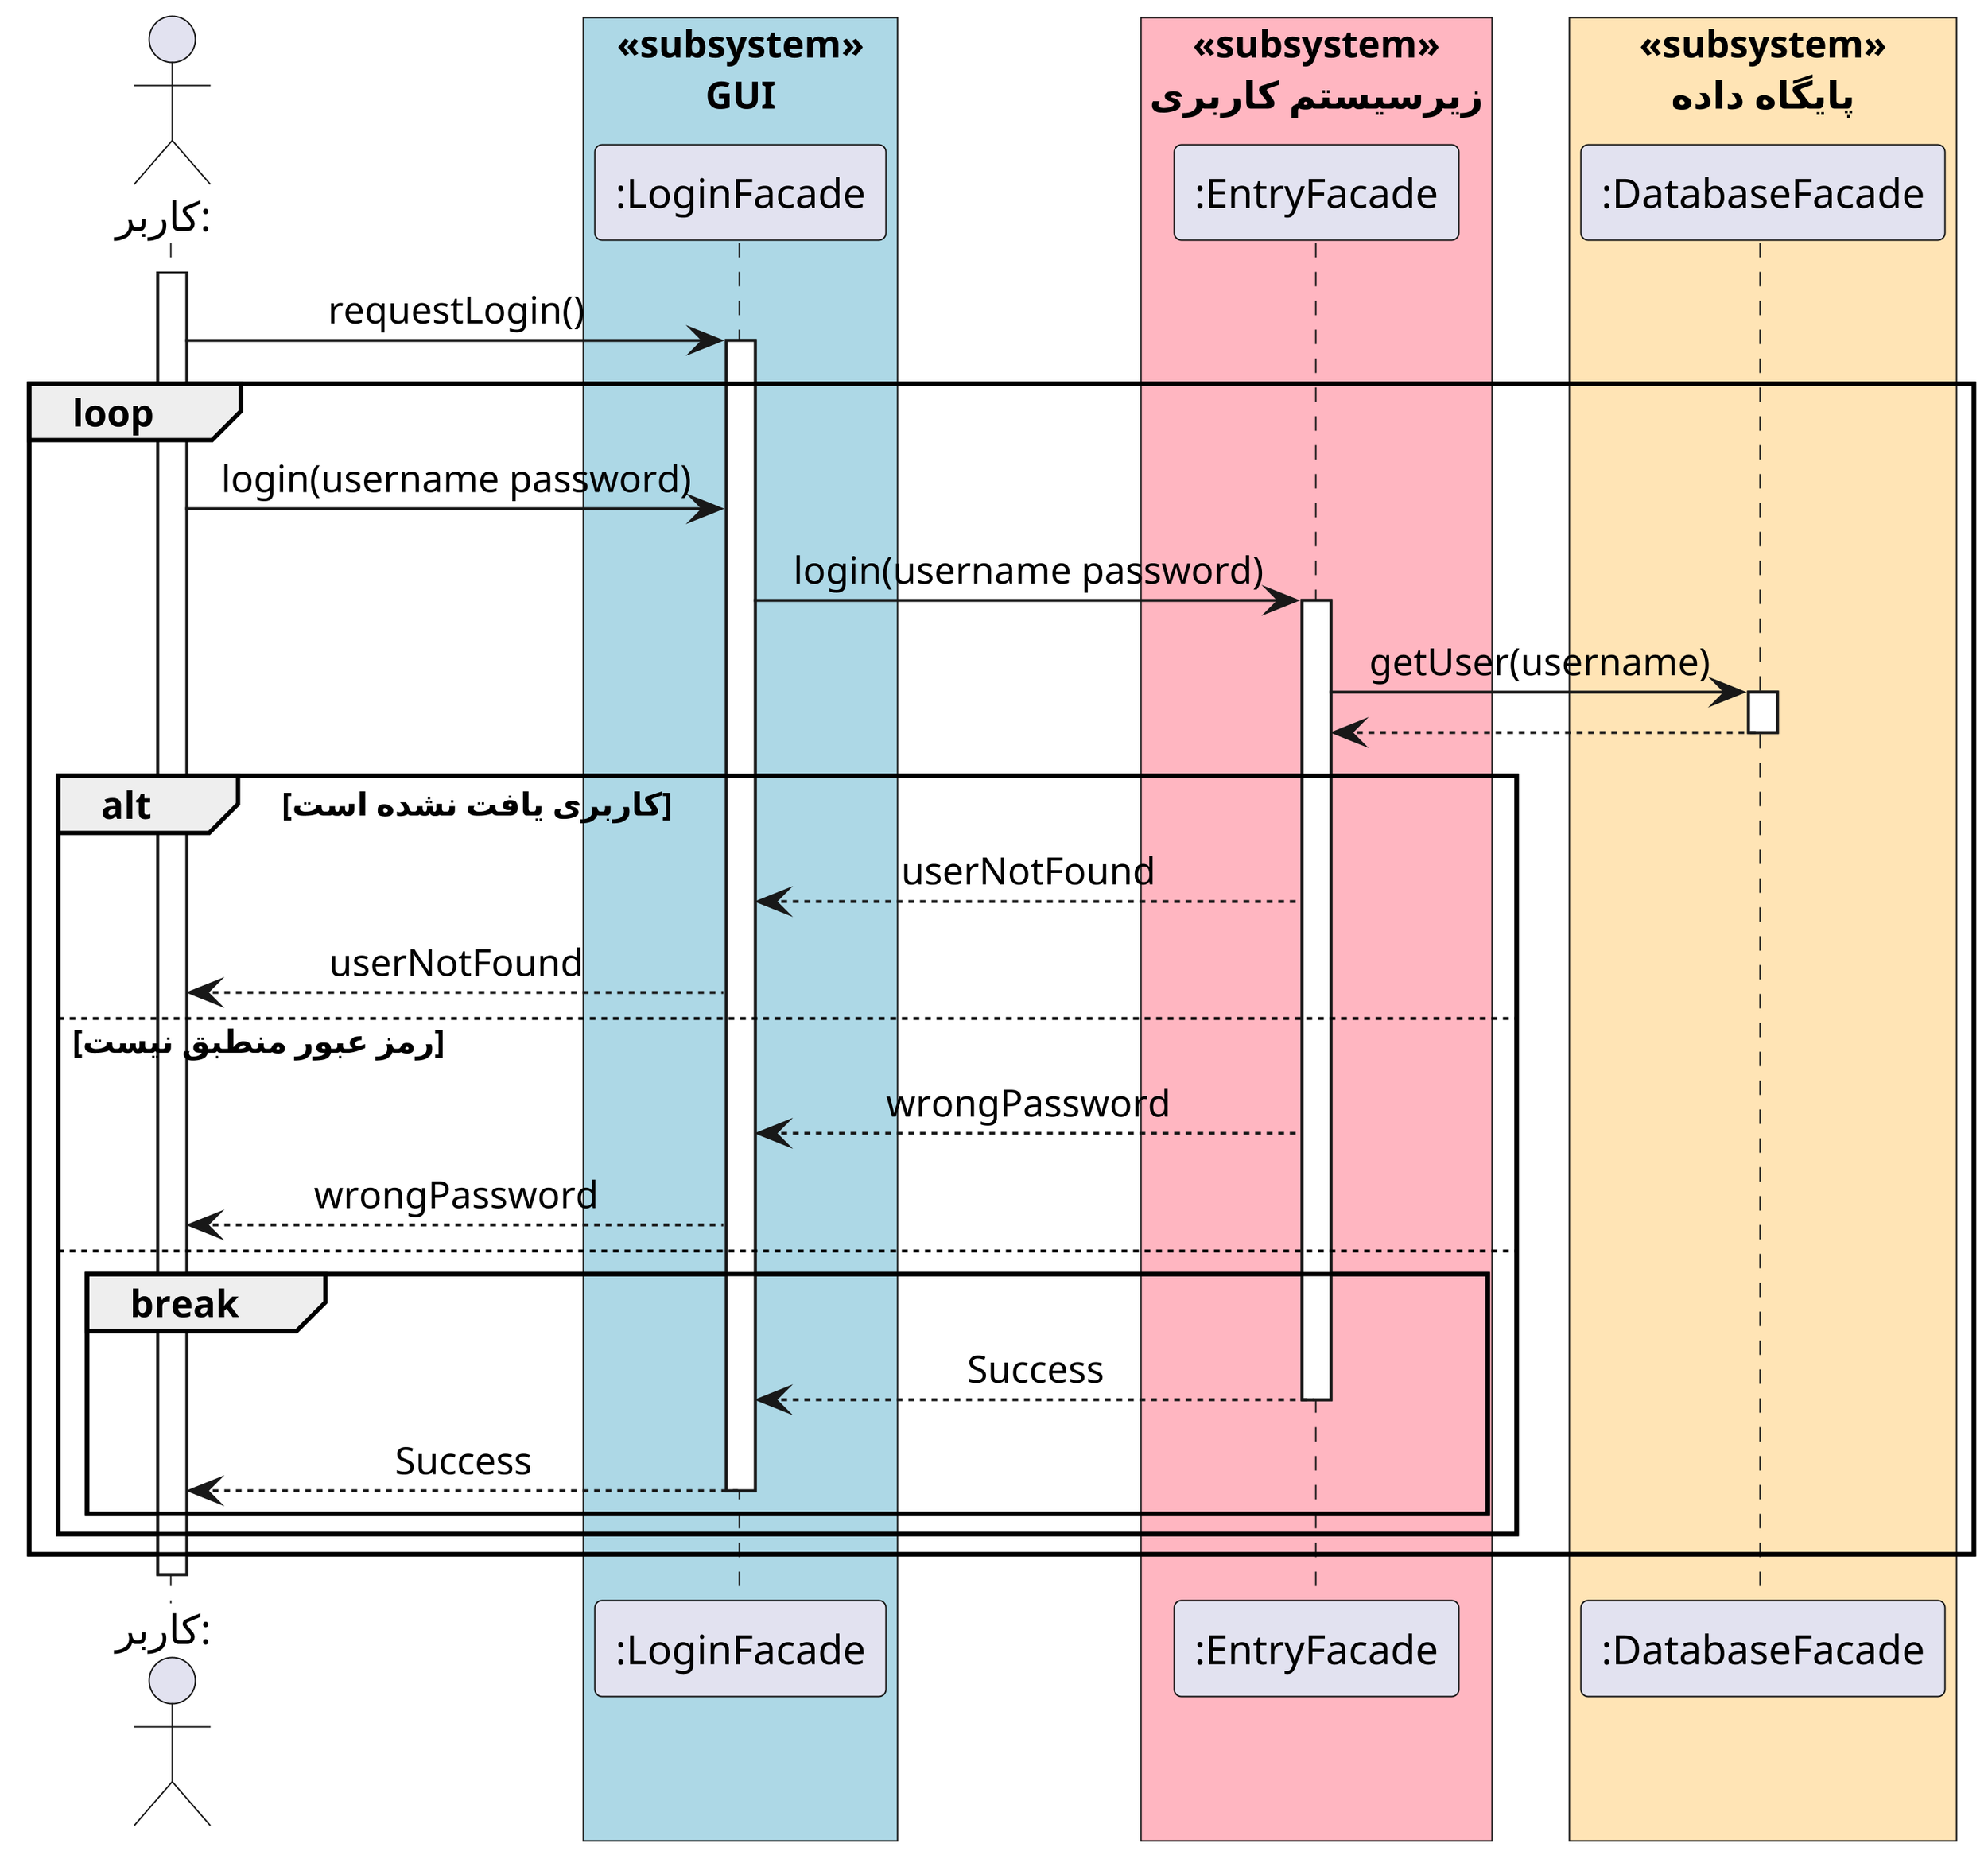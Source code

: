 @startuml login


scale 4
skinparam DefaultFontName Vazir
skinparam DefaultTextAlignment center

 
actor ":کاربر" as user
box "«subsystem»\nGUI" #LightBlue
participant ":LoginFacade" as ui
end box
box "«subsystem»\nزیرسیستم کاربری" #LightPink
participant ":EntryFacade" as entryFacade
end box
box "«subsystem»\nپایگاه داده" #Moccasin
participant ":DatabaseFacade" as db
end box

activate user
user -> ui: requestLogin()
activate ui

loop
    user -> ui: login(username password)
    ui -> entryFacade: login(username password)
    activate entryFacade
    entryFacade -> db: getUser(username)
    activate db
    db --> entryFacade
    deactivate db

    alt کاربری یافت نشده است
        entryFacade --> ui: userNotFound
        ui --> user: userNotFound
    else رمز عبور منطبق نیست
        entryFacade --> ui: wrongPassword
        ui --> user: wrongPassword
    else
        break
            entryFacade --> ui: Success
            deactivate entryFacade
            ui --> user: Success
            deactivate ui
        end
    end
end

deactivate user


@enduml